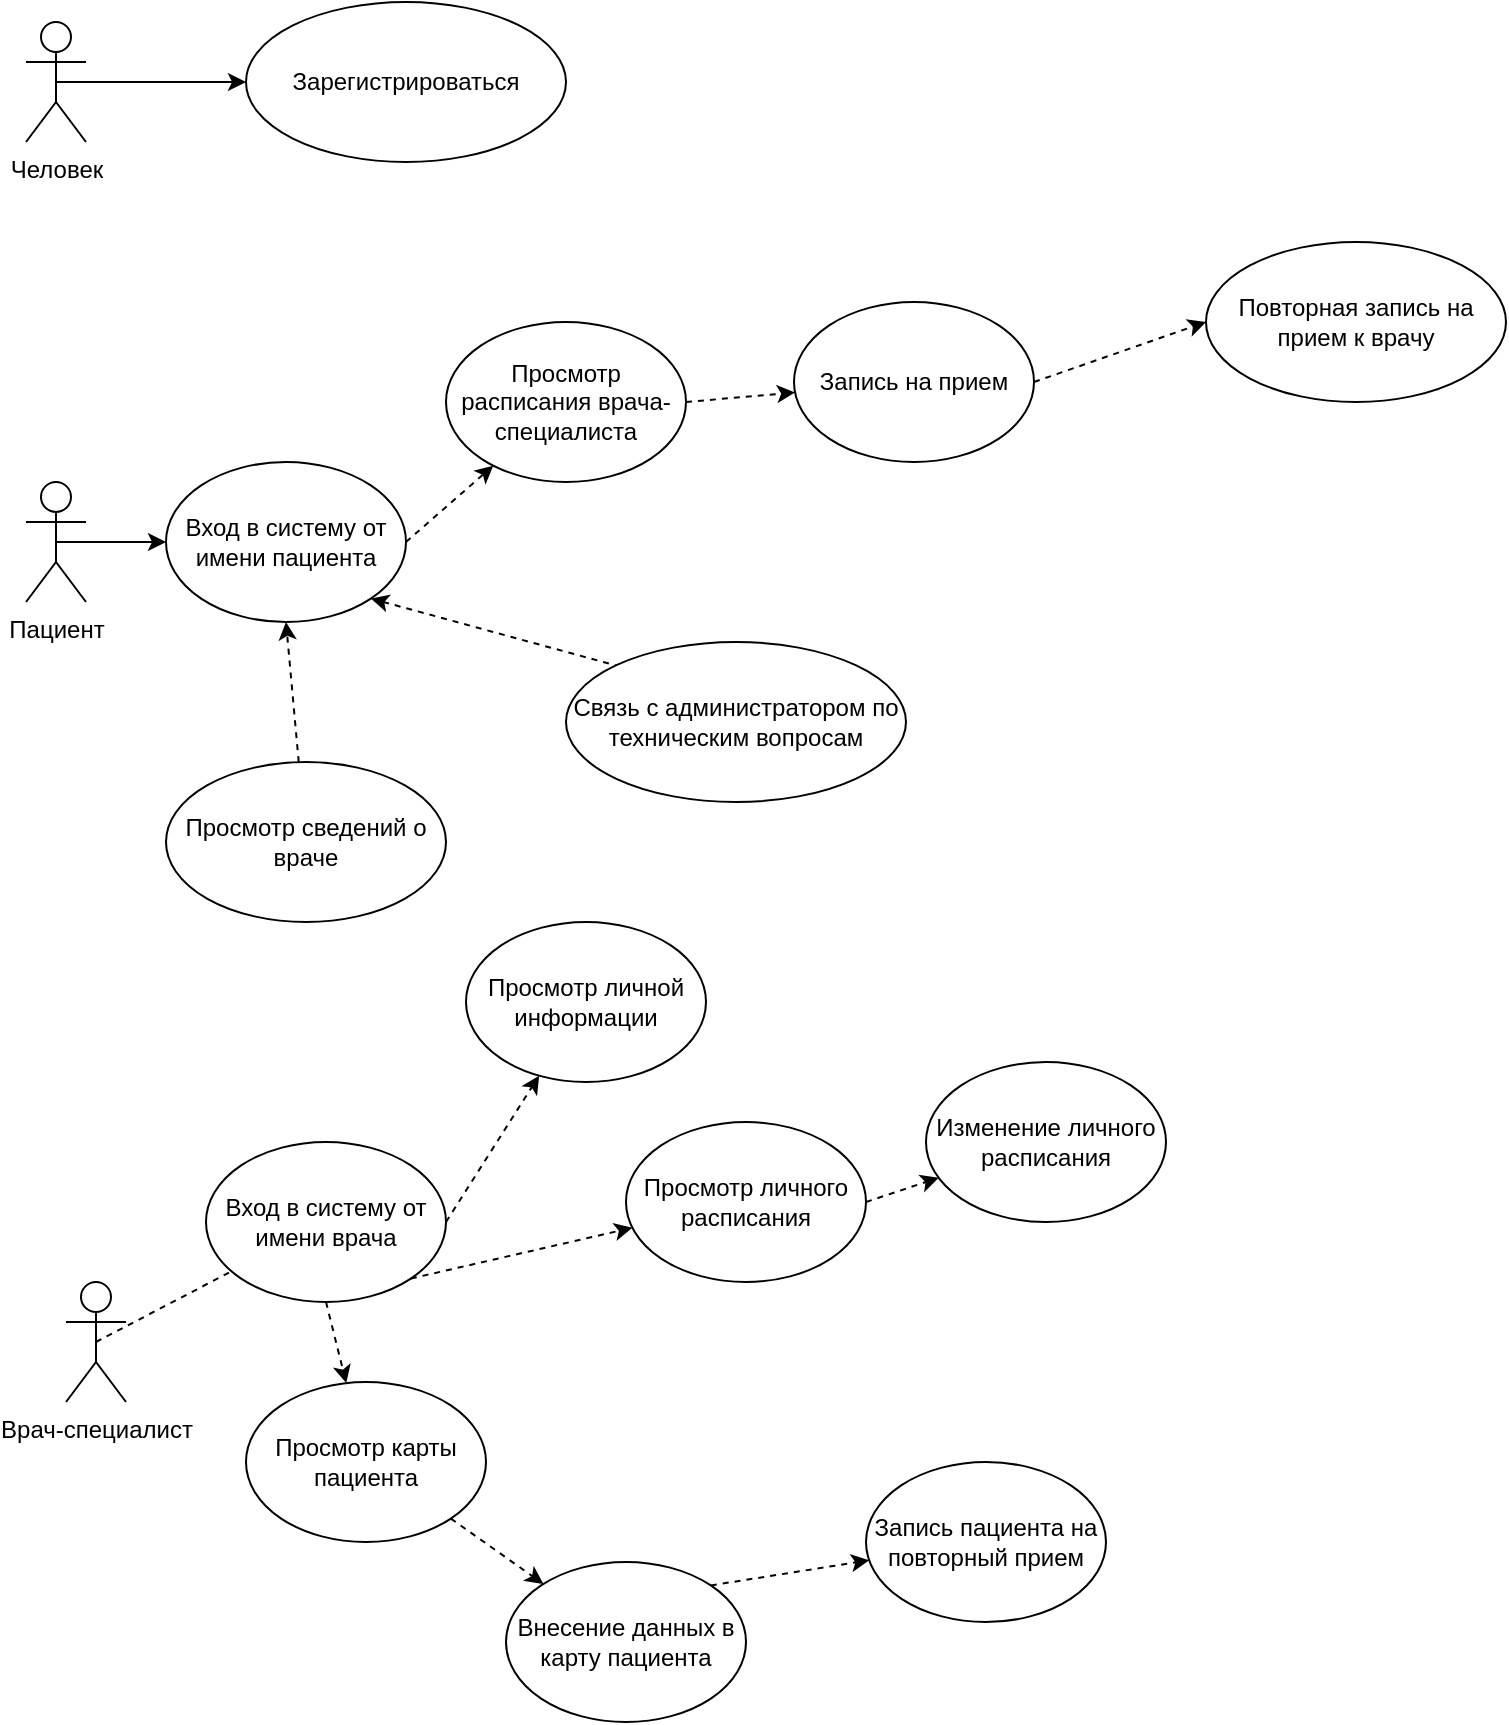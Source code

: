 <mxfile version="13.8.1" type="github">
  <diagram id="kdbvxzHxcspiHncA5dtV" name="Page-1">
    <mxGraphModel dx="898" dy="511" grid="1" gridSize="10" guides="1" tooltips="1" connect="1" arrows="1" fold="1" page="1" pageScale="1" pageWidth="827" pageHeight="1169" math="0" shadow="0">
      <root>
        <mxCell id="0" />
        <mxCell id="1" parent="0" />
        <mxCell id="ZQ9a8AEzVLyqdegR4RIP-1" value="Человек" style="shape=umlActor;verticalLabelPosition=bottom;verticalAlign=top;html=1;outlineConnect=0;" parent="1" vertex="1">
          <mxGeometry x="30" y="40" width="30" height="60" as="geometry" />
        </mxCell>
        <mxCell id="ZQ9a8AEzVLyqdegR4RIP-3" value="" style="endArrow=classic;html=1;exitX=0.5;exitY=0.5;exitDx=0;exitDy=0;exitPerimeter=0;" parent="1" source="ZQ9a8AEzVLyqdegR4RIP-1" target="ZQ9a8AEzVLyqdegR4RIP-4" edge="1">
          <mxGeometry width="50" height="50" relative="1" as="geometry">
            <mxPoint x="390" y="110" as="sourcePoint" />
            <mxPoint x="180" y="70" as="targetPoint" />
          </mxGeometry>
        </mxCell>
        <mxCell id="ZQ9a8AEzVLyqdegR4RIP-4" value="Зарегистрироваться" style="ellipse;whiteSpace=wrap;html=1;" parent="1" vertex="1">
          <mxGeometry x="140" y="30" width="160" height="80" as="geometry" />
        </mxCell>
        <mxCell id="ZQ9a8AEzVLyqdegR4RIP-5" value="Пациент" style="shape=umlActor;verticalLabelPosition=bottom;verticalAlign=top;html=1;outlineConnect=0;" parent="1" vertex="1">
          <mxGeometry x="30" y="270" width="30" height="60" as="geometry" />
        </mxCell>
        <mxCell id="ZQ9a8AEzVLyqdegR4RIP-6" value="" style="endArrow=classic;html=1;exitX=0.5;exitY=0.5;exitDx=0;exitDy=0;exitPerimeter=0;entryX=0;entryY=0.5;entryDx=0;entryDy=0;" parent="1" source="ZQ9a8AEzVLyqdegR4RIP-5" target="ZQ9a8AEzVLyqdegR4RIP-7" edge="1">
          <mxGeometry width="50" height="50" relative="1" as="geometry">
            <mxPoint x="90" y="320" as="sourcePoint" />
            <mxPoint x="250" y="298" as="targetPoint" />
          </mxGeometry>
        </mxCell>
        <mxCell id="ZQ9a8AEzVLyqdegR4RIP-7" value="Вход в систему от имени пациента" style="ellipse;whiteSpace=wrap;html=1;" parent="1" vertex="1">
          <mxGeometry x="100" y="260" width="120" height="80" as="geometry" />
        </mxCell>
        <mxCell id="ZQ9a8AEzVLyqdegR4RIP-9" value="" style="endArrow=classic;dashed=1;html=1;exitX=1;exitY=0.5;exitDx=0;exitDy=0;endFill=1;" parent="1" source="ZQ9a8AEzVLyqdegR4RIP-7" target="ZQ9a8AEzVLyqdegR4RIP-10" edge="1">
          <mxGeometry width="50" height="50" relative="1" as="geometry">
            <mxPoint x="390" y="370" as="sourcePoint" />
            <mxPoint x="300" y="250" as="targetPoint" />
          </mxGeometry>
        </mxCell>
        <mxCell id="ZQ9a8AEzVLyqdegR4RIP-10" value="Просмотр расписания врача-специалиста" style="ellipse;whiteSpace=wrap;html=1;" parent="1" vertex="1">
          <mxGeometry x="240" y="190" width="120" height="80" as="geometry" />
        </mxCell>
        <mxCell id="ZQ9a8AEzVLyqdegR4RIP-12" value="" style="endArrow=classic;dashed=1;html=1;exitX=1;exitY=0.5;exitDx=0;exitDy=0;endFill=1;" parent="1" source="ZQ9a8AEzVLyqdegR4RIP-10" target="ZQ9a8AEzVLyqdegR4RIP-13" edge="1">
          <mxGeometry width="50" height="50" relative="1" as="geometry">
            <mxPoint x="390" y="270" as="sourcePoint" />
            <mxPoint x="440" y="230" as="targetPoint" />
          </mxGeometry>
        </mxCell>
        <mxCell id="ZQ9a8AEzVLyqdegR4RIP-13" value="Запись на прием" style="ellipse;whiteSpace=wrap;html=1;" parent="1" vertex="1">
          <mxGeometry x="414" y="180" width="120" height="80" as="geometry" />
        </mxCell>
        <mxCell id="ZQ9a8AEzVLyqdegR4RIP-14" value="Просмотр сведений о враче&lt;br&gt;" style="ellipse;whiteSpace=wrap;html=1;" parent="1" vertex="1">
          <mxGeometry x="100" y="410" width="140" height="80" as="geometry" />
        </mxCell>
        <mxCell id="ZQ9a8AEzVLyqdegR4RIP-15" value="" style="endArrow=classic;dashed=1;html=1;entryX=0.5;entryY=1;entryDx=0;entryDy=0;endFill=1;" parent="1" source="ZQ9a8AEzVLyqdegR4RIP-14" target="ZQ9a8AEzVLyqdegR4RIP-7" edge="1">
          <mxGeometry width="50" height="50" relative="1" as="geometry">
            <mxPoint x="390" y="520" as="sourcePoint" />
            <mxPoint x="440" y="470" as="targetPoint" />
          </mxGeometry>
        </mxCell>
        <mxCell id="ZQ9a8AEzVLyqdegR4RIP-16" value="" style="endArrow=classic;dashed=1;html=1;exitX=1;exitY=0.5;exitDx=0;exitDy=0;entryX=0;entryY=0.5;entryDx=0;entryDy=0;endFill=1;" parent="1" source="ZQ9a8AEzVLyqdegR4RIP-13" target="ZQ9a8AEzVLyqdegR4RIP-17" edge="1">
          <mxGeometry width="50" height="50" relative="1" as="geometry">
            <mxPoint x="390" y="430" as="sourcePoint" />
            <mxPoint x="630" y="310" as="targetPoint" />
          </mxGeometry>
        </mxCell>
        <mxCell id="ZQ9a8AEzVLyqdegR4RIP-17" value="Повторная запись на прием к врачу" style="ellipse;whiteSpace=wrap;html=1;" parent="1" vertex="1">
          <mxGeometry x="620" y="150" width="150" height="80" as="geometry" />
        </mxCell>
        <mxCell id="ZQ9a8AEzVLyqdegR4RIP-18" value="Связь с администратором по техническим вопросам" style="ellipse;whiteSpace=wrap;html=1;" parent="1" vertex="1">
          <mxGeometry x="300" y="350" width="170" height="80" as="geometry" />
        </mxCell>
        <mxCell id="ZQ9a8AEzVLyqdegR4RIP-19" value="" style="endArrow=none;dashed=1;html=1;exitX=1;exitY=1;exitDx=0;exitDy=0;entryX=0;entryY=0;entryDx=0;entryDy=0;startArrow=classic;startFill=1;" parent="1" source="ZQ9a8AEzVLyqdegR4RIP-7" target="ZQ9a8AEzVLyqdegR4RIP-18" edge="1">
          <mxGeometry width="50" height="50" relative="1" as="geometry">
            <mxPoint x="390" y="420" as="sourcePoint" />
            <mxPoint x="440" y="370" as="targetPoint" />
          </mxGeometry>
        </mxCell>
        <mxCell id="ZQ9a8AEzVLyqdegR4RIP-20" value="Врач-специалист" style="shape=umlActor;verticalLabelPosition=bottom;verticalAlign=top;html=1;outlineConnect=0;" parent="1" vertex="1">
          <mxGeometry x="50" y="670" width="30" height="60" as="geometry" />
        </mxCell>
        <mxCell id="ZQ9a8AEzVLyqdegR4RIP-21" value="" style="endArrow=none;dashed=1;html=1;exitX=0.5;exitY=0.5;exitDx=0;exitDy=0;exitPerimeter=0;" parent="1" source="ZQ9a8AEzVLyqdegR4RIP-20" target="ZQ9a8AEzVLyqdegR4RIP-22" edge="1">
          <mxGeometry width="50" height="50" relative="1" as="geometry">
            <mxPoint x="390" y="580" as="sourcePoint" />
            <mxPoint x="130" y="670" as="targetPoint" />
          </mxGeometry>
        </mxCell>
        <mxCell id="ZQ9a8AEzVLyqdegR4RIP-22" value="Вход в систему от имени врача" style="ellipse;whiteSpace=wrap;html=1;" parent="1" vertex="1">
          <mxGeometry x="120" y="600" width="120" height="80" as="geometry" />
        </mxCell>
        <mxCell id="ZQ9a8AEzVLyqdegR4RIP-23" value="" style="endArrow=classic;dashed=1;html=1;exitX=1;exitY=0.5;exitDx=0;exitDy=0;endFill=1;" parent="1" source="ZQ9a8AEzVLyqdegR4RIP-22" target="ZQ9a8AEzVLyqdegR4RIP-24" edge="1">
          <mxGeometry width="50" height="50" relative="1" as="geometry">
            <mxPoint x="390" y="670" as="sourcePoint" />
            <mxPoint x="370" y="630" as="targetPoint" />
          </mxGeometry>
        </mxCell>
        <mxCell id="ZQ9a8AEzVLyqdegR4RIP-24" value="Просмотр личной информации" style="ellipse;whiteSpace=wrap;html=1;" parent="1" vertex="1">
          <mxGeometry x="250" y="490" width="120" height="80" as="geometry" />
        </mxCell>
        <mxCell id="ZQ9a8AEzVLyqdegR4RIP-26" value="" style="endArrow=classic;dashed=1;html=1;exitX=0.5;exitY=1;exitDx=0;exitDy=0;endFill=1;startArrow=none;startFill=0;" parent="1" source="ZQ9a8AEzVLyqdegR4RIP-22" target="ZQ9a8AEzVLyqdegR4RIP-27" edge="1">
          <mxGeometry width="50" height="50" relative="1" as="geometry">
            <mxPoint x="390" y="750" as="sourcePoint" />
            <mxPoint x="240" y="790" as="targetPoint" />
          </mxGeometry>
        </mxCell>
        <mxCell id="ZQ9a8AEzVLyqdegR4RIP-27" value="Просмотр карты пациента" style="ellipse;whiteSpace=wrap;html=1;" parent="1" vertex="1">
          <mxGeometry x="140" y="720" width="120" height="80" as="geometry" />
        </mxCell>
        <mxCell id="ZQ9a8AEzVLyqdegR4RIP-28" value="" style="endArrow=classic;dashed=1;html=1;exitX=1;exitY=1;exitDx=0;exitDy=0;endFill=1;" parent="1" source="ZQ9a8AEzVLyqdegR4RIP-27" target="ZQ9a8AEzVLyqdegR4RIP-30" edge="1">
          <mxGeometry width="50" height="50" relative="1" as="geometry">
            <mxPoint x="390" y="840" as="sourcePoint" />
            <mxPoint x="353.817" y="828.548" as="targetPoint" />
          </mxGeometry>
        </mxCell>
        <mxCell id="ZQ9a8AEzVLyqdegR4RIP-30" value="Внесение данных в карту пациента" style="ellipse;whiteSpace=wrap;html=1;" parent="1" vertex="1">
          <mxGeometry x="270" y="810" width="120" height="80" as="geometry" />
        </mxCell>
        <mxCell id="ZQ9a8AEzVLyqdegR4RIP-31" value="" style="endArrow=classic;dashed=1;html=1;exitX=1;exitY=1;exitDx=0;exitDy=0;endFill=1;" parent="1" source="ZQ9a8AEzVLyqdegR4RIP-22" target="ZQ9a8AEzVLyqdegR4RIP-32" edge="1">
          <mxGeometry width="50" height="50" relative="1" as="geometry">
            <mxPoint x="390" y="830" as="sourcePoint" />
            <mxPoint x="400" y="690" as="targetPoint" />
          </mxGeometry>
        </mxCell>
        <mxCell id="ZQ9a8AEzVLyqdegR4RIP-32" value="Просмотр личного расписания" style="ellipse;whiteSpace=wrap;html=1;" parent="1" vertex="1">
          <mxGeometry x="330" y="590" width="120" height="80" as="geometry" />
        </mxCell>
        <mxCell id="ZQ9a8AEzVLyqdegR4RIP-34" value="" style="endArrow=classic;dashed=1;html=1;exitX=1;exitY=0.5;exitDx=0;exitDy=0;endFill=1;" parent="1" source="ZQ9a8AEzVLyqdegR4RIP-32" target="ZQ9a8AEzVLyqdegR4RIP-35" edge="1">
          <mxGeometry width="50" height="50" relative="1" as="geometry">
            <mxPoint x="390" y="730" as="sourcePoint" />
            <mxPoint x="540" y="600" as="targetPoint" />
          </mxGeometry>
        </mxCell>
        <mxCell id="ZQ9a8AEzVLyqdegR4RIP-35" value="Изменение личного расписания" style="ellipse;whiteSpace=wrap;html=1;" parent="1" vertex="1">
          <mxGeometry x="480" y="560" width="120" height="80" as="geometry" />
        </mxCell>
        <mxCell id="p5N6be4la8yaBBw_UBMg-1" value="" style="endArrow=classic;dashed=1;html=1;exitX=1;exitY=0;exitDx=0;exitDy=0;endFill=1;" edge="1" parent="1" source="ZQ9a8AEzVLyqdegR4RIP-30" target="p5N6be4la8yaBBw_UBMg-2">
          <mxGeometry width="50" height="50" relative="1" as="geometry">
            <mxPoint x="390" y="740" as="sourcePoint" />
            <mxPoint x="510" y="800" as="targetPoint" />
          </mxGeometry>
        </mxCell>
        <mxCell id="p5N6be4la8yaBBw_UBMg-2" value="Запись пациента на повторный прием" style="ellipse;whiteSpace=wrap;html=1;" vertex="1" parent="1">
          <mxGeometry x="450" y="760" width="120" height="80" as="geometry" />
        </mxCell>
      </root>
    </mxGraphModel>
  </diagram>
</mxfile>
